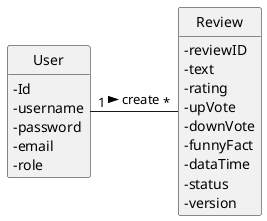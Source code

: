 @startuml
'https://plantuml.com/sequence-diagram

skinparam classAttributeIconSize 0
hide circle
hide methods

class User {
    - Id
    - username
    - password
    - email
    - role
}

class Review {
    - reviewID
    - text
    - rating
    - upVote
    - downVote
    - funnyFact
    - dataTime
    - status
    - version
}

User "1" -right-- "*" Review: create >
@enduml
